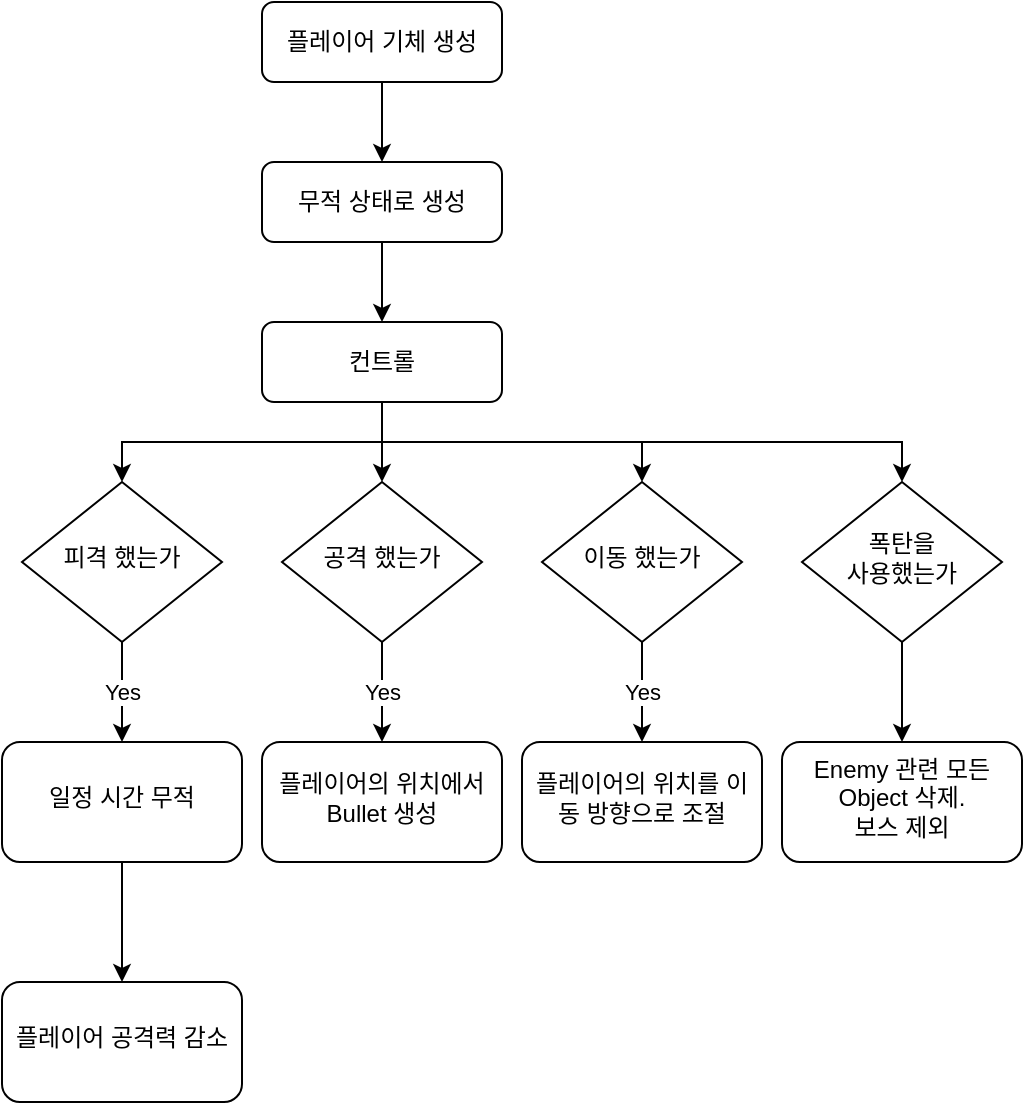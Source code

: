 <mxfile version="13.9.9" type="device"><diagram id="C5RBs43oDa-KdzZeNtuy" name="Page-1"><mxGraphModel dx="1086" dy="806" grid="1" gridSize="10" guides="1" tooltips="1" connect="1" arrows="1" fold="1" page="1" pageScale="1" pageWidth="827" pageHeight="1169" math="0" shadow="0"><root><mxCell id="WIyWlLk6GJQsqaUBKTNV-0"/><mxCell id="WIyWlLk6GJQsqaUBKTNV-1" parent="WIyWlLk6GJQsqaUBKTNV-0"/><mxCell id="4U0ef-LStlQfgUuCL7oM-3" style="edgeStyle=orthogonalEdgeStyle;rounded=0;orthogonalLoop=1;jettySize=auto;html=1;entryX=0.5;entryY=0;entryDx=0;entryDy=0;" edge="1" parent="WIyWlLk6GJQsqaUBKTNV-1" source="WIyWlLk6GJQsqaUBKTNV-3" target="4U0ef-LStlQfgUuCL7oM-0"><mxGeometry relative="1" as="geometry"/></mxCell><mxCell id="WIyWlLk6GJQsqaUBKTNV-3" value="플레이어 기체 생성" style="rounded=1;whiteSpace=wrap;html=1;fontSize=12;glass=0;strokeWidth=1;shadow=0;" parent="WIyWlLk6GJQsqaUBKTNV-1" vertex="1"><mxGeometry x="160" y="80" width="120" height="40" as="geometry"/></mxCell><mxCell id="4U0ef-LStlQfgUuCL7oM-7" value="Yes" style="edgeStyle=orthogonalEdgeStyle;rounded=0;orthogonalLoop=1;jettySize=auto;html=1;" edge="1" parent="WIyWlLk6GJQsqaUBKTNV-1" source="WIyWlLk6GJQsqaUBKTNV-6" target="4U0ef-LStlQfgUuCL7oM-6"><mxGeometry relative="1" as="geometry"/></mxCell><mxCell id="WIyWlLk6GJQsqaUBKTNV-6" value="공격 했는가" style="rhombus;whiteSpace=wrap;html=1;shadow=0;fontFamily=Helvetica;fontSize=12;align=center;strokeWidth=1;spacing=6;spacingTop=-4;" parent="WIyWlLk6GJQsqaUBKTNV-1" vertex="1"><mxGeometry x="170" y="320" width="100" height="80" as="geometry"/></mxCell><mxCell id="4U0ef-LStlQfgUuCL7oM-12" value="Yes" style="edgeStyle=orthogonalEdgeStyle;rounded=0;orthogonalLoop=1;jettySize=auto;html=1;entryX=0.5;entryY=0;entryDx=0;entryDy=0;" edge="1" parent="WIyWlLk6GJQsqaUBKTNV-1" source="WIyWlLk6GJQsqaUBKTNV-10" target="4U0ef-LStlQfgUuCL7oM-8"><mxGeometry relative="1" as="geometry"/></mxCell><mxCell id="WIyWlLk6GJQsqaUBKTNV-10" value="피격 했는가" style="rhombus;whiteSpace=wrap;html=1;shadow=0;fontFamily=Helvetica;fontSize=12;align=center;strokeWidth=1;spacing=6;spacingTop=-4;" parent="WIyWlLk6GJQsqaUBKTNV-1" vertex="1"><mxGeometry x="40" y="320" width="100" height="80" as="geometry"/></mxCell><mxCell id="4U0ef-LStlQfgUuCL7oM-2" style="edgeStyle=orthogonalEdgeStyle;rounded=0;orthogonalLoop=1;jettySize=auto;html=1;entryX=0.5;entryY=0;entryDx=0;entryDy=0;" edge="1" parent="WIyWlLk6GJQsqaUBKTNV-1" source="4U0ef-LStlQfgUuCL7oM-0" target="4U0ef-LStlQfgUuCL7oM-1"><mxGeometry relative="1" as="geometry"/></mxCell><mxCell id="4U0ef-LStlQfgUuCL7oM-0" value="무적 상태로 생성" style="rounded=1;whiteSpace=wrap;html=1;" vertex="1" parent="WIyWlLk6GJQsqaUBKTNV-1"><mxGeometry x="160" y="160" width="120" height="40" as="geometry"/></mxCell><mxCell id="4U0ef-LStlQfgUuCL7oM-4" value="" style="edgeStyle=orthogonalEdgeStyle;rounded=0;orthogonalLoop=1;jettySize=auto;html=1;" edge="1" parent="WIyWlLk6GJQsqaUBKTNV-1" source="4U0ef-LStlQfgUuCL7oM-1" target="WIyWlLk6GJQsqaUBKTNV-6"><mxGeometry relative="1" as="geometry"/></mxCell><mxCell id="4U0ef-LStlQfgUuCL7oM-13" style="edgeStyle=orthogonalEdgeStyle;rounded=0;orthogonalLoop=1;jettySize=auto;html=1;entryX=0.5;entryY=0;entryDx=0;entryDy=0;" edge="1" parent="WIyWlLk6GJQsqaUBKTNV-1" source="4U0ef-LStlQfgUuCL7oM-1" target="WIyWlLk6GJQsqaUBKTNV-10"><mxGeometry relative="1" as="geometry"><Array as="points"><mxPoint x="220" y="300"/><mxPoint x="90" y="300"/></Array></mxGeometry></mxCell><mxCell id="4U0ef-LStlQfgUuCL7oM-15" style="edgeStyle=orthogonalEdgeStyle;rounded=0;orthogonalLoop=1;jettySize=auto;html=1;entryX=0.5;entryY=0;entryDx=0;entryDy=0;" edge="1" parent="WIyWlLk6GJQsqaUBKTNV-1" source="4U0ef-LStlQfgUuCL7oM-1" target="4U0ef-LStlQfgUuCL7oM-17"><mxGeometry relative="1" as="geometry"><mxPoint x="340" y="310" as="targetPoint"/><Array as="points"><mxPoint x="220" y="300"/><mxPoint x="350" y="300"/></Array></mxGeometry></mxCell><mxCell id="4U0ef-LStlQfgUuCL7oM-22" style="edgeStyle=orthogonalEdgeStyle;rounded=0;orthogonalLoop=1;jettySize=auto;html=1;entryX=0.5;entryY=0;entryDx=0;entryDy=0;" edge="1" parent="WIyWlLk6GJQsqaUBKTNV-1" source="4U0ef-LStlQfgUuCL7oM-1" target="4U0ef-LStlQfgUuCL7oM-23"><mxGeometry relative="1" as="geometry"><mxPoint x="460" y="320" as="targetPoint"/><Array as="points"><mxPoint x="220" y="300"/><mxPoint x="480" y="300"/></Array></mxGeometry></mxCell><mxCell id="4U0ef-LStlQfgUuCL7oM-1" value="컨트롤" style="rounded=1;whiteSpace=wrap;html=1;" vertex="1" parent="WIyWlLk6GJQsqaUBKTNV-1"><mxGeometry x="160" y="240" width="120" height="40" as="geometry"/></mxCell><mxCell id="4U0ef-LStlQfgUuCL7oM-6" value="플레이어의 위치에서 Bullet 생성" style="rounded=1;whiteSpace=wrap;html=1;shadow=0;strokeWidth=1;spacing=6;spacingTop=-4;" vertex="1" parent="WIyWlLk6GJQsqaUBKTNV-1"><mxGeometry x="160" y="450" width="120" height="60" as="geometry"/></mxCell><mxCell id="4U0ef-LStlQfgUuCL7oM-11" value="" style="edgeStyle=orthogonalEdgeStyle;rounded=0;orthogonalLoop=1;jettySize=auto;html=1;" edge="1" parent="WIyWlLk6GJQsqaUBKTNV-1" source="4U0ef-LStlQfgUuCL7oM-8" target="4U0ef-LStlQfgUuCL7oM-10"><mxGeometry relative="1" as="geometry"/></mxCell><mxCell id="4U0ef-LStlQfgUuCL7oM-8" value="일정 시간 무적" style="rounded=1;whiteSpace=wrap;html=1;shadow=0;strokeWidth=1;spacing=6;spacingTop=-4;" vertex="1" parent="WIyWlLk6GJQsqaUBKTNV-1"><mxGeometry x="30" y="450" width="120" height="60" as="geometry"/></mxCell><mxCell id="4U0ef-LStlQfgUuCL7oM-10" value="플레이어 공격력 감소" style="whiteSpace=wrap;html=1;rounded=1;shadow=0;strokeWidth=1;spacing=6;spacingTop=-4;" vertex="1" parent="WIyWlLk6GJQsqaUBKTNV-1"><mxGeometry x="30" y="570" width="120" height="60" as="geometry"/></mxCell><mxCell id="4U0ef-LStlQfgUuCL7oM-19" value="Yes" style="edgeStyle=orthogonalEdgeStyle;rounded=0;orthogonalLoop=1;jettySize=auto;html=1;" edge="1" parent="WIyWlLk6GJQsqaUBKTNV-1" source="4U0ef-LStlQfgUuCL7oM-17" target="4U0ef-LStlQfgUuCL7oM-18"><mxGeometry relative="1" as="geometry"/></mxCell><mxCell id="4U0ef-LStlQfgUuCL7oM-17" value="이동 했는가" style="rhombus;whiteSpace=wrap;html=1;shadow=0;fontFamily=Helvetica;fontSize=12;align=center;strokeWidth=1;spacing=6;spacingTop=-4;" vertex="1" parent="WIyWlLk6GJQsqaUBKTNV-1"><mxGeometry x="300" y="320" width="100" height="80" as="geometry"/></mxCell><mxCell id="4U0ef-LStlQfgUuCL7oM-18" value="플레이어의 위치를 이동 방향으로 조절" style="rounded=1;whiteSpace=wrap;html=1;shadow=0;strokeWidth=1;spacing=6;spacingTop=-4;" vertex="1" parent="WIyWlLk6GJQsqaUBKTNV-1"><mxGeometry x="290" y="450" width="120" height="60" as="geometry"/></mxCell><mxCell id="4U0ef-LStlQfgUuCL7oM-25" value="" style="edgeStyle=orthogonalEdgeStyle;rounded=0;orthogonalLoop=1;jettySize=auto;html=1;" edge="1" parent="WIyWlLk6GJQsqaUBKTNV-1" source="4U0ef-LStlQfgUuCL7oM-23" target="4U0ef-LStlQfgUuCL7oM-24"><mxGeometry relative="1" as="geometry"/></mxCell><mxCell id="4U0ef-LStlQfgUuCL7oM-23" value="폭탄을&lt;br&gt;사용했는가" style="rhombus;whiteSpace=wrap;html=1;shadow=0;fontFamily=Helvetica;fontSize=12;align=center;strokeWidth=1;spacing=6;spacingTop=-4;" vertex="1" parent="WIyWlLk6GJQsqaUBKTNV-1"><mxGeometry x="430" y="320" width="100" height="80" as="geometry"/></mxCell><mxCell id="4U0ef-LStlQfgUuCL7oM-24" value="Enemy 관련 모든 Object 삭제.&lt;br&gt;보스 제외" style="rounded=1;whiteSpace=wrap;html=1;shadow=0;strokeWidth=1;spacing=6;spacingTop=-4;" vertex="1" parent="WIyWlLk6GJQsqaUBKTNV-1"><mxGeometry x="420" y="450" width="120" height="60" as="geometry"/></mxCell></root></mxGraphModel></diagram></mxfile>